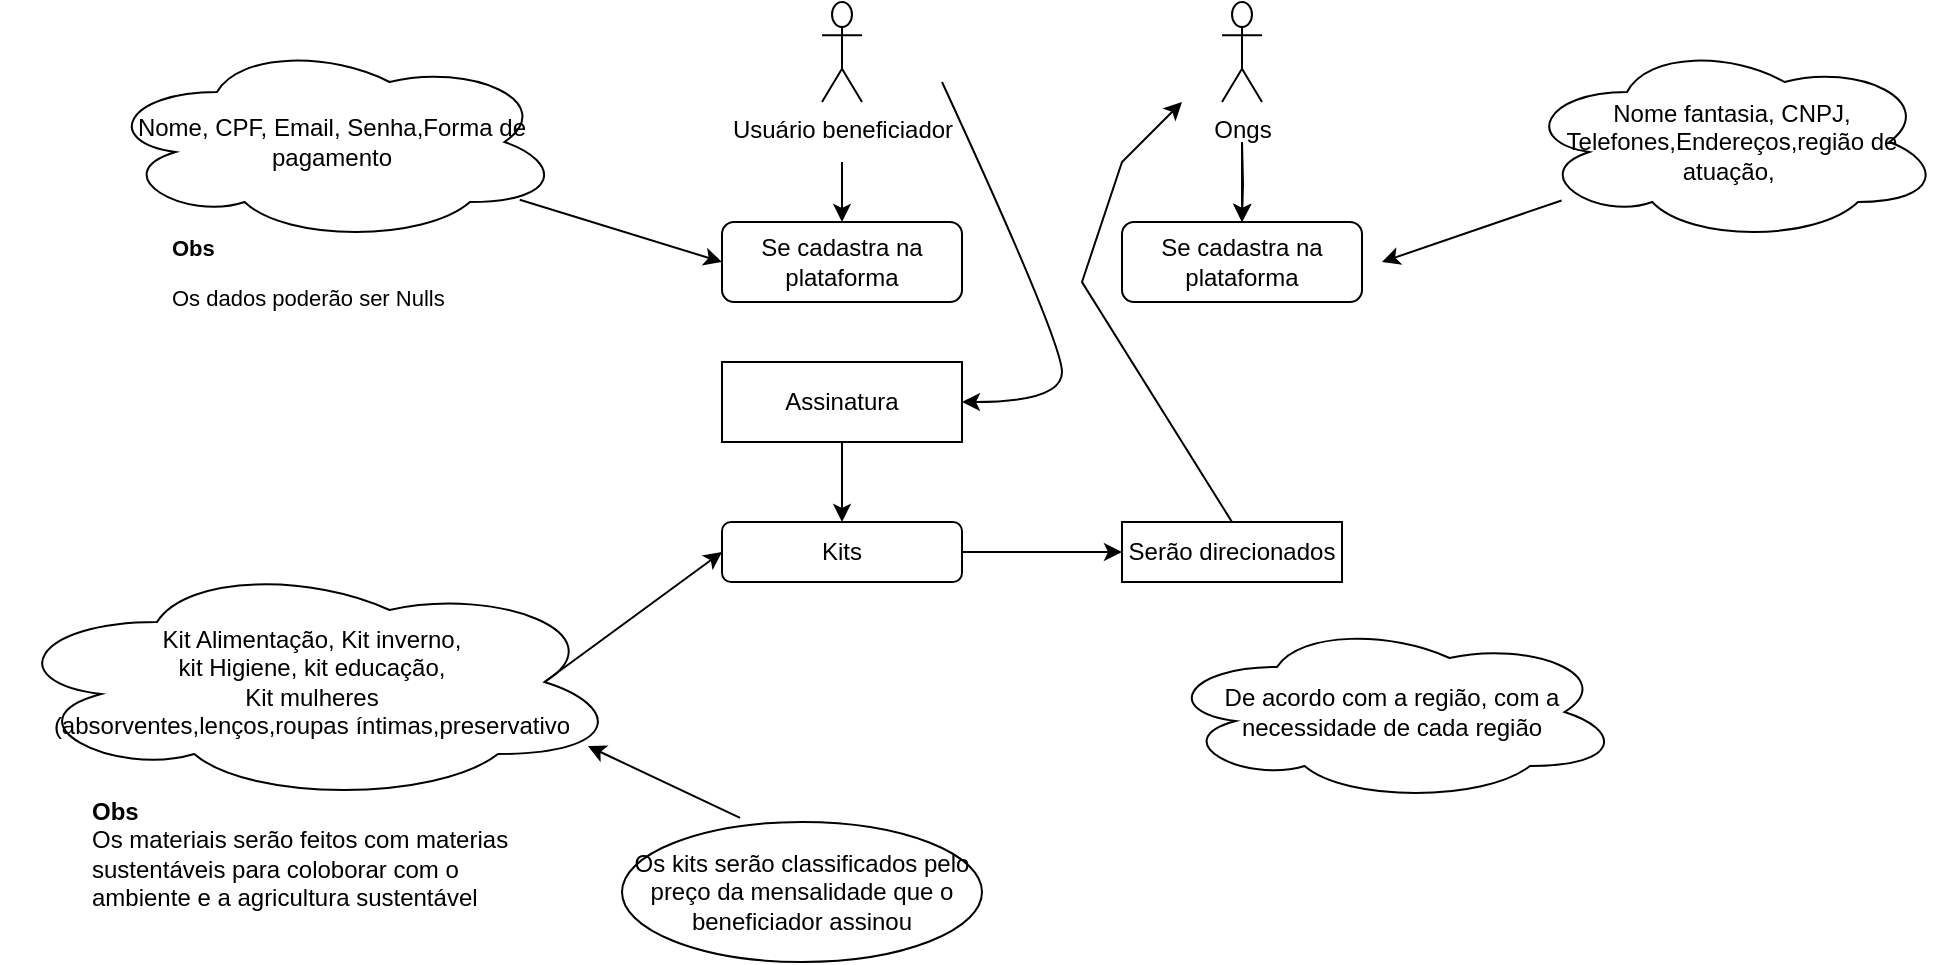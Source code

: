 <mxfile version="17.4.5" type="device"><diagram id="C5RBs43oDa-KdzZeNtuy" name="Page-1"><mxGraphModel dx="1005" dy="576" grid="1" gridSize="10" guides="1" tooltips="1" connect="1" arrows="1" fold="1" page="1" pageScale="1" pageWidth="827" pageHeight="1169" math="0" shadow="0"><root><mxCell id="WIyWlLk6GJQsqaUBKTNV-0"/><mxCell id="WIyWlLk6GJQsqaUBKTNV-1" parent="WIyWlLk6GJQsqaUBKTNV-0"/><mxCell id="deYL2ObKt5scZJtbFcFq-18" value="" style="edgeStyle=orthogonalEdgeStyle;rounded=0;orthogonalLoop=1;jettySize=auto;html=1;entryX=0.5;entryY=0;entryDx=0;entryDy=0;" edge="1" parent="WIyWlLk6GJQsqaUBKTNV-1" target="WIyWlLk6GJQsqaUBKTNV-7"><mxGeometry relative="1" as="geometry"><mxPoint x="420" y="100" as="sourcePoint"/><mxPoint x="380" y="110" as="targetPoint"/></mxGeometry></mxCell><mxCell id="WIyWlLk6GJQsqaUBKTNV-7" value="Se cadastra na plataforma" style="rounded=1;whiteSpace=wrap;html=1;fontSize=12;glass=0;strokeWidth=1;shadow=0;" parent="WIyWlLk6GJQsqaUBKTNV-1" vertex="1"><mxGeometry x="360" y="130" width="120" height="40" as="geometry"/></mxCell><mxCell id="WIyWlLk6GJQsqaUBKTNV-12" value="Kits" style="rounded=1;whiteSpace=wrap;html=1;fontSize=12;glass=0;strokeWidth=1;shadow=0;" parent="WIyWlLk6GJQsqaUBKTNV-1" vertex="1"><mxGeometry x="360" y="280" width="120" height="30" as="geometry"/></mxCell><mxCell id="deYL2ObKt5scZJtbFcFq-0" value="Usuário beneficiador" style="shape=umlActor;verticalLabelPosition=bottom;verticalAlign=top;html=1;outlineConnect=0;" vertex="1" parent="WIyWlLk6GJQsqaUBKTNV-1"><mxGeometry x="410" y="20" width="20" height="50" as="geometry"/></mxCell><mxCell id="deYL2ObKt5scZJtbFcFq-10" value="" style="edgeStyle=orthogonalEdgeStyle;rounded=0;orthogonalLoop=1;jettySize=auto;html=1;" edge="1" parent="WIyWlLk6GJQsqaUBKTNV-1" target="deYL2ObKt5scZJtbFcFq-2"><mxGeometry relative="1" as="geometry"><mxPoint x="620" y="90" as="sourcePoint"/></mxGeometry></mxCell><mxCell id="deYL2ObKt5scZJtbFcFq-1" value="Ongs" style="shape=umlActor;verticalLabelPosition=bottom;verticalAlign=top;html=1;outlineConnect=0;" vertex="1" parent="WIyWlLk6GJQsqaUBKTNV-1"><mxGeometry x="610" y="20" width="20" height="50" as="geometry"/></mxCell><mxCell id="deYL2ObKt5scZJtbFcFq-2" value="Se cadastra na plataforma" style="rounded=1;whiteSpace=wrap;html=1;fontSize=12;glass=0;strokeWidth=1;shadow=0;" vertex="1" parent="WIyWlLk6GJQsqaUBKTNV-1"><mxGeometry x="560" y="130" width="120" height="40" as="geometry"/></mxCell><mxCell id="deYL2ObKt5scZJtbFcFq-6" value="" style="endArrow=classic;html=1;rounded=0;entryX=0.5;entryY=0;entryDx=0;entryDy=0;" edge="1" parent="WIyWlLk6GJQsqaUBKTNV-1" target="deYL2ObKt5scZJtbFcFq-2"><mxGeometry width="50" height="50" relative="1" as="geometry"><mxPoint x="620" y="90" as="sourcePoint"/><mxPoint x="430" y="220" as="targetPoint"/></mxGeometry></mxCell><mxCell id="deYL2ObKt5scZJtbFcFq-7" value="Nome fantasia, CNPJ, &lt;br&gt;Telefones,Endereços,região de atuação,&amp;nbsp;" style="ellipse;shape=cloud;whiteSpace=wrap;html=1;" vertex="1" parent="WIyWlLk6GJQsqaUBKTNV-1"><mxGeometry x="760" y="40" width="210" height="100" as="geometry"/></mxCell><mxCell id="deYL2ObKt5scZJtbFcFq-9" value="" style="endArrow=classic;html=1;rounded=0;" edge="1" parent="WIyWlLk6GJQsqaUBKTNV-1" source="deYL2ObKt5scZJtbFcFq-7"><mxGeometry width="50" height="50" relative="1" as="geometry"><mxPoint x="540" y="270" as="sourcePoint"/><mxPoint x="690" y="150" as="targetPoint"/></mxGeometry></mxCell><mxCell id="deYL2ObKt5scZJtbFcFq-11" value="Nome, CPF, Email, Senha,Forma de pagamento" style="ellipse;shape=cloud;whiteSpace=wrap;html=1;" vertex="1" parent="WIyWlLk6GJQsqaUBKTNV-1"><mxGeometry x="50" y="40" width="230" height="100" as="geometry"/></mxCell><mxCell id="deYL2ObKt5scZJtbFcFq-13" value="" style="endArrow=classic;html=1;rounded=0;entryX=0;entryY=0.5;entryDx=0;entryDy=0;" edge="1" parent="WIyWlLk6GJQsqaUBKTNV-1" source="deYL2ObKt5scZJtbFcFq-11" target="WIyWlLk6GJQsqaUBKTNV-7"><mxGeometry width="50" height="50" relative="1" as="geometry"><mxPoint x="450" y="300" as="sourcePoint"/><mxPoint x="500" y="250" as="targetPoint"/></mxGeometry></mxCell><mxCell id="deYL2ObKt5scZJtbFcFq-14" value="Kit Alimentação, Kit inverno,&lt;br&gt;kit Higiene, kit educação, &lt;br&gt;Kit mulheres&lt;br&gt;(absorventes,lenços,roupas íntimas,preservativo" style="ellipse;shape=cloud;whiteSpace=wrap;html=1;" vertex="1" parent="WIyWlLk6GJQsqaUBKTNV-1"><mxGeometry y="300" width="310" height="120" as="geometry"/></mxCell><mxCell id="deYL2ObKt5scZJtbFcFq-15" value="" style="endArrow=classic;html=1;rounded=0;exitX=0.875;exitY=0.5;exitDx=0;exitDy=0;exitPerimeter=0;entryX=0;entryY=0.5;entryDx=0;entryDy=0;" edge="1" parent="WIyWlLk6GJQsqaUBKTNV-1" source="deYL2ObKt5scZJtbFcFq-14" target="WIyWlLk6GJQsqaUBKTNV-12"><mxGeometry width="50" height="50" relative="1" as="geometry"><mxPoint x="200" y="200" as="sourcePoint"/><mxPoint x="350" y="240" as="targetPoint"/></mxGeometry></mxCell><mxCell id="deYL2ObKt5scZJtbFcFq-17" value="Assinatura" style="rounded=0;whiteSpace=wrap;html=1;" vertex="1" parent="WIyWlLk6GJQsqaUBKTNV-1"><mxGeometry x="360" y="200" width="120" height="40" as="geometry"/></mxCell><mxCell id="deYL2ObKt5scZJtbFcFq-20" value="" style="curved=1;endArrow=classic;html=1;rounded=0;entryX=1;entryY=0.5;entryDx=0;entryDy=0;" edge="1" parent="WIyWlLk6GJQsqaUBKTNV-1" target="deYL2ObKt5scZJtbFcFq-17"><mxGeometry width="50" height="50" relative="1" as="geometry"><mxPoint x="470" y="60" as="sourcePoint"/><mxPoint x="490" y="290" as="targetPoint"/><Array as="points"><mxPoint x="530" y="190"/><mxPoint x="530" y="220"/></Array></mxGeometry></mxCell><mxCell id="deYL2ObKt5scZJtbFcFq-21" value="" style="endArrow=classic;html=1;rounded=0;entryX=0.5;entryY=0;entryDx=0;entryDy=0;exitX=0.5;exitY=1;exitDx=0;exitDy=0;" edge="1" parent="WIyWlLk6GJQsqaUBKTNV-1" source="deYL2ObKt5scZJtbFcFq-17" target="WIyWlLk6GJQsqaUBKTNV-12"><mxGeometry width="50" height="50" relative="1" as="geometry"><mxPoint x="380" y="250" as="sourcePoint"/><mxPoint x="430" y="200" as="targetPoint"/></mxGeometry></mxCell><mxCell id="deYL2ObKt5scZJtbFcFq-23" value="&lt;h1 style=&quot;font-size: 12px;&quot;&gt;&lt;span style=&quot;font-size: 12px;&quot;&gt;Obs&lt;span style=&quot;font-size: 12px; font-weight: 400;&quot;&gt;&lt;br style=&quot;font-size: 12px;&quot;&gt;&lt;/span&gt;&lt;/span&gt;&lt;span style=&quot;font-size: 12px; font-weight: 400;&quot;&gt;Os materiais serão feitos com materias sustentáveis para coloborar com o ambiente e a agricultura sustentável&lt;/span&gt;&lt;/h1&gt;" style="text;html=1;strokeColor=none;fillColor=none;spacing=5;spacingTop=-20;whiteSpace=wrap;overflow=hidden;rounded=0;fontSize=12;" vertex="1" parent="WIyWlLk6GJQsqaUBKTNV-1"><mxGeometry x="40" y="420" width="230" height="80" as="geometry"/></mxCell><mxCell id="deYL2ObKt5scZJtbFcFq-24" value="&lt;h1 style=&quot;font-size: 11px;&quot;&gt;Obs&lt;/h1&gt;&lt;p style=&quot;font-size: 11px;&quot;&gt;Os dados poderão ser Nulls&lt;/p&gt;" style="text;html=1;strokeColor=none;fillColor=none;spacing=5;spacingTop=-20;whiteSpace=wrap;overflow=hidden;rounded=0;fontSize=11;" vertex="1" parent="WIyWlLk6GJQsqaUBKTNV-1"><mxGeometry x="80" y="140" width="150" height="40" as="geometry"/></mxCell><mxCell id="deYL2ObKt5scZJtbFcFq-25" value="Serão direcionados" style="rounded=0;whiteSpace=wrap;html=1;fontSize=12;" vertex="1" parent="WIyWlLk6GJQsqaUBKTNV-1"><mxGeometry x="560" y="280" width="110" height="30" as="geometry"/></mxCell><mxCell id="deYL2ObKt5scZJtbFcFq-26" value="" style="endArrow=classic;html=1;rounded=0;fontSize=12;exitX=1;exitY=0.5;exitDx=0;exitDy=0;entryX=0;entryY=0.5;entryDx=0;entryDy=0;" edge="1" parent="WIyWlLk6GJQsqaUBKTNV-1" source="WIyWlLk6GJQsqaUBKTNV-12" target="deYL2ObKt5scZJtbFcFq-25"><mxGeometry width="50" height="50" relative="1" as="geometry"><mxPoint x="490" y="260" as="sourcePoint"/><mxPoint x="540" y="210" as="targetPoint"/></mxGeometry></mxCell><mxCell id="deYL2ObKt5scZJtbFcFq-29" value="" style="endArrow=classic;html=1;rounded=0;fontSize=12;exitX=0.5;exitY=0;exitDx=0;exitDy=0;" edge="1" parent="WIyWlLk6GJQsqaUBKTNV-1" source="deYL2ObKt5scZJtbFcFq-25"><mxGeometry width="50" height="50" relative="1" as="geometry"><mxPoint x="490" y="260" as="sourcePoint"/><mxPoint x="590" y="70" as="targetPoint"/><Array as="points"><mxPoint x="540" y="160"/><mxPoint x="560" y="100"/></Array></mxGeometry></mxCell><mxCell id="deYL2ObKt5scZJtbFcFq-30" value="De acordo com a região, com a necessidade de cada região" style="ellipse;shape=cloud;whiteSpace=wrap;html=1;fontSize=12;" vertex="1" parent="WIyWlLk6GJQsqaUBKTNV-1"><mxGeometry x="580" y="330" width="230" height="90" as="geometry"/></mxCell><mxCell id="deYL2ObKt5scZJtbFcFq-31" value="Os kits serão classificados pelo preço da mensalidade que o beneficiador assinou" style="ellipse;whiteSpace=wrap;html=1;fontSize=12;" vertex="1" parent="WIyWlLk6GJQsqaUBKTNV-1"><mxGeometry x="310" y="430" width="180" height="70" as="geometry"/></mxCell><mxCell id="deYL2ObKt5scZJtbFcFq-32" value="" style="endArrow=classic;html=1;rounded=0;fontSize=12;entryX=0.945;entryY=0.767;entryDx=0;entryDy=0;entryPerimeter=0;exitX=0.328;exitY=-0.029;exitDx=0;exitDy=0;exitPerimeter=0;" edge="1" parent="WIyWlLk6GJQsqaUBKTNV-1" source="deYL2ObKt5scZJtbFcFq-31" target="deYL2ObKt5scZJtbFcFq-14"><mxGeometry width="50" height="50" relative="1" as="geometry"><mxPoint x="360" y="440" as="sourcePoint"/><mxPoint x="410" y="390" as="targetPoint"/></mxGeometry></mxCell></root></mxGraphModel></diagram></mxfile>